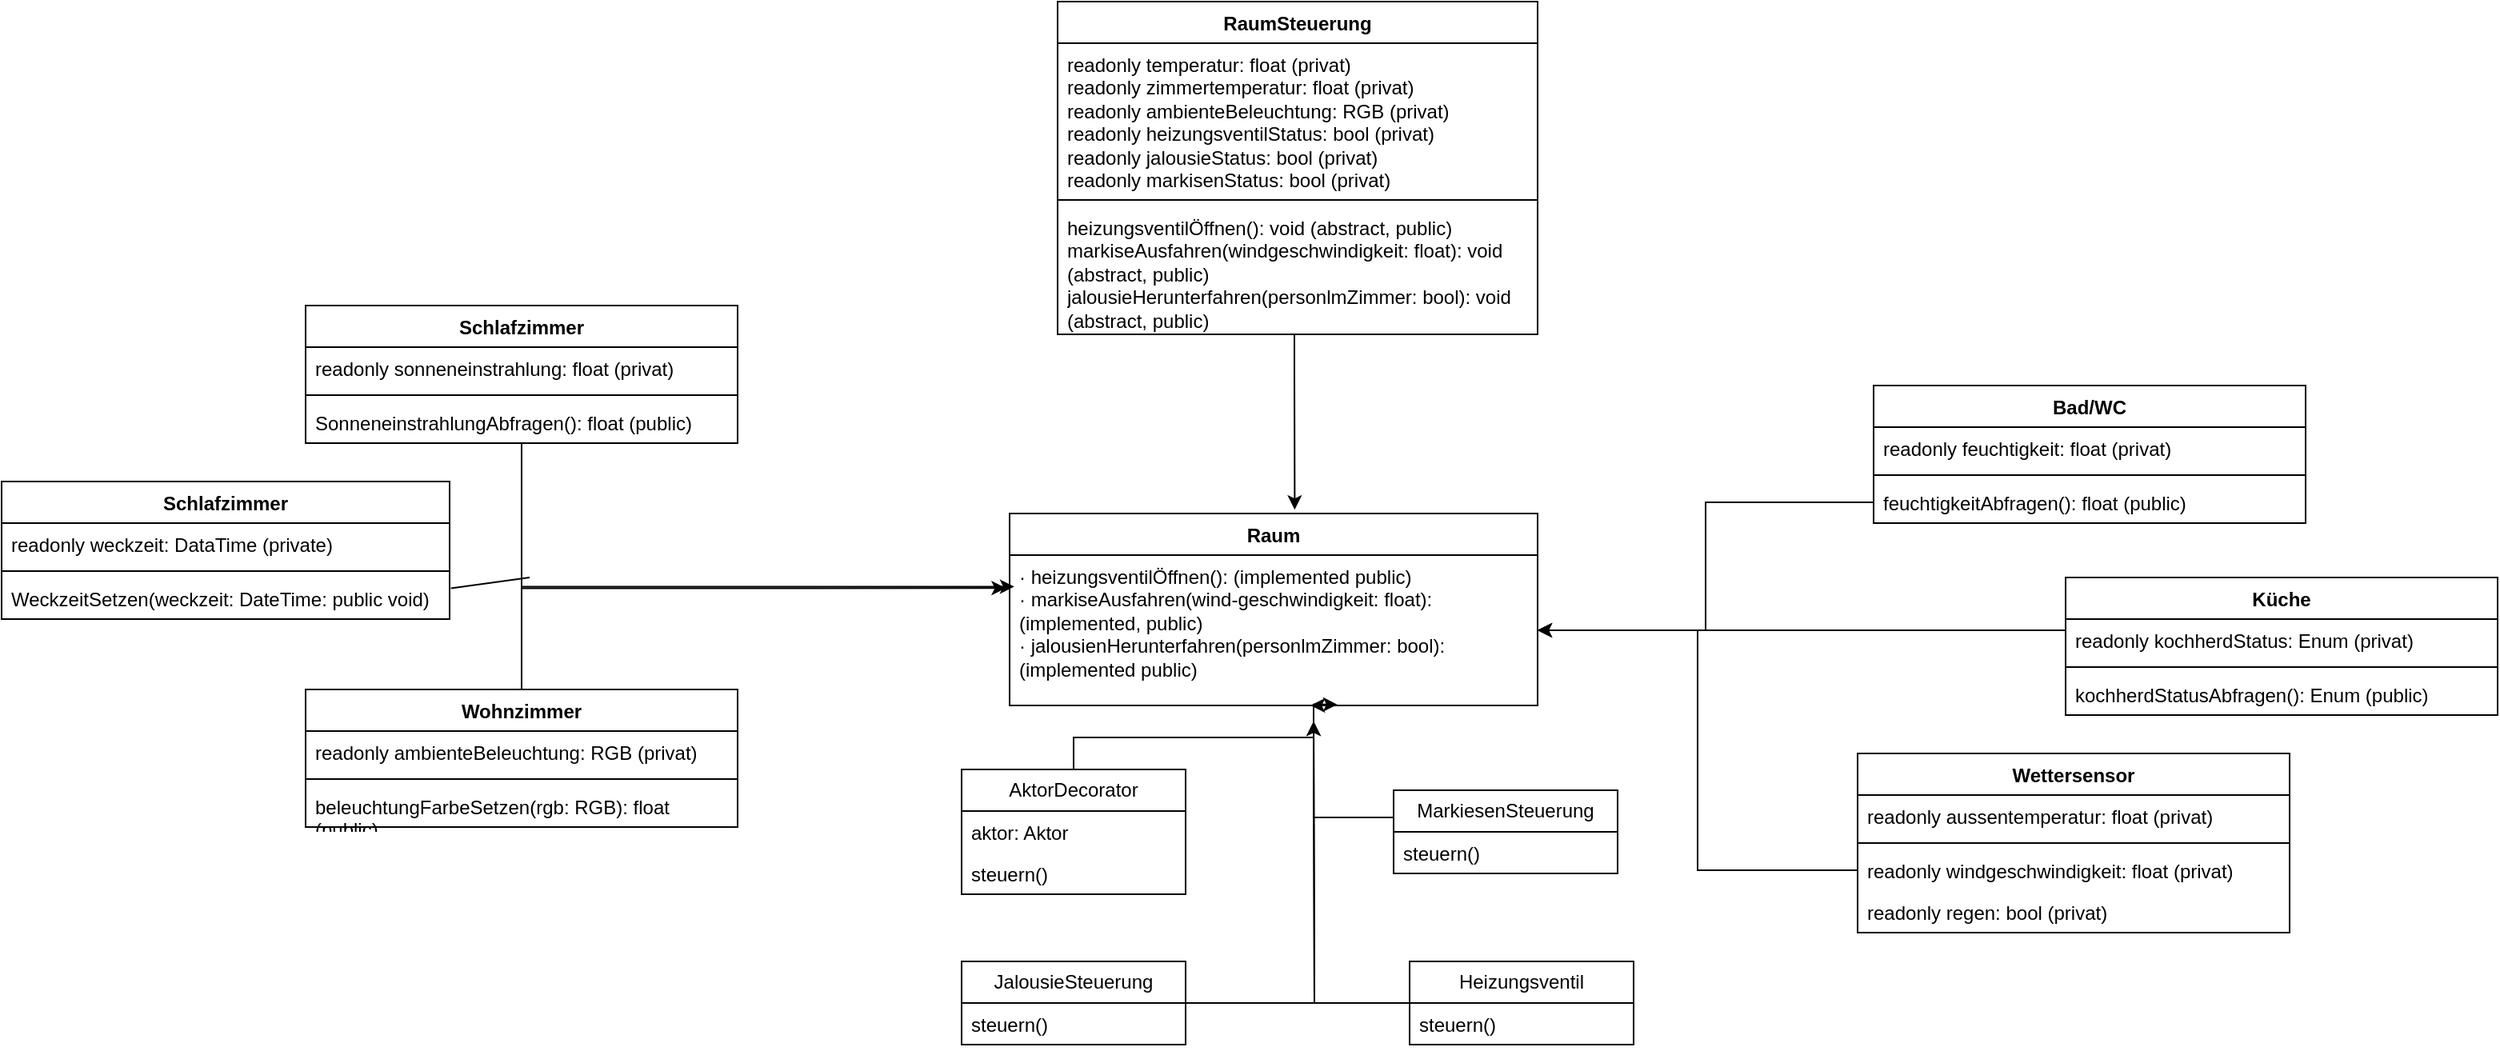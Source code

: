 <mxfile version="23.1.2" type="device">
  <diagram id="C5RBs43oDa-KdzZeNtuy" name="Page-1">
    <mxGraphModel dx="2185" dy="1755" grid="1" gridSize="10" guides="1" tooltips="1" connect="1" arrows="1" fold="1" page="1" pageScale="1" pageWidth="827" pageHeight="1169" math="0" shadow="0">
      <root>
        <mxCell id="WIyWlLk6GJQsqaUBKTNV-0" />
        <mxCell id="WIyWlLk6GJQsqaUBKTNV-1" parent="WIyWlLk6GJQsqaUBKTNV-0" />
        <mxCell id="FzeIEKbIJbKDprb2xNTL-2" value="Raum" style="swimlane;fontStyle=1;align=center;verticalAlign=top;childLayout=stackLayout;horizontal=1;startSize=26;horizontalStack=0;resizeParent=1;resizeParentMax=0;resizeLast=0;collapsible=1;marginBottom=0;whiteSpace=wrap;html=1;" parent="WIyWlLk6GJQsqaUBKTNV-1" vertex="1">
          <mxGeometry x="350" y="200" width="330" height="120" as="geometry" />
        </mxCell>
        <mxCell id="FzeIEKbIJbKDprb2xNTL-3" value="&lt;div&gt;· heizungsventilÖffnen(): (implemented public)&lt;/div&gt;&lt;div&gt;· markiseAusfahren(wind-geschwindigkeit: float): (implemented, public)&lt;/div&gt;&lt;div&gt;· jalousienHerunterfahren(personlmZimmer: bool): (implemented public)&lt;/div&gt;" style="text;strokeColor=none;fillColor=none;align=left;verticalAlign=top;spacingLeft=4;spacingRight=4;overflow=hidden;rotatable=0;points=[[0,0.5],[1,0.5]];portConstraint=eastwest;whiteSpace=wrap;html=1;" parent="FzeIEKbIJbKDprb2xNTL-2" vertex="1">
          <mxGeometry y="26" width="330" height="94" as="geometry" />
        </mxCell>
        <mxCell id="FzeIEKbIJbKDprb2xNTL-6" value="RaumSteuerung" style="swimlane;fontStyle=1;align=center;verticalAlign=top;childLayout=stackLayout;horizontal=1;startSize=26;horizontalStack=0;resizeParent=1;resizeParentMax=0;resizeLast=0;collapsible=1;marginBottom=0;whiteSpace=wrap;html=1;" parent="WIyWlLk6GJQsqaUBKTNV-1" vertex="1">
          <mxGeometry x="380" y="-120" width="300" height="208" as="geometry" />
        </mxCell>
        <mxCell id="FzeIEKbIJbKDprb2xNTL-7" value="&lt;div&gt;readonly temperatur: float (privat)&lt;/div&gt;&lt;div&gt;readonly zimmertemperatur: float (privat)&lt;/div&gt;&lt;div&gt;readonly ambienteBeleuchtung: RGB (privat)&lt;/div&gt;&lt;div&gt;readonly heizungsventilStatus: bool (privat)&lt;/div&gt;&lt;div&gt;readonly jalousieStatus: bool (privat)&lt;/div&gt;&lt;div&gt;readonly markisenStatus: bool (privat)&lt;/div&gt;" style="text;strokeColor=none;fillColor=none;align=left;verticalAlign=top;spacingLeft=4;spacingRight=4;overflow=hidden;rotatable=0;points=[[0,0.5],[1,0.5]];portConstraint=eastwest;whiteSpace=wrap;html=1;" parent="FzeIEKbIJbKDprb2xNTL-6" vertex="1">
          <mxGeometry y="26" width="300" height="94" as="geometry" />
        </mxCell>
        <mxCell id="FzeIEKbIJbKDprb2xNTL-8" value="" style="line;strokeWidth=1;fillColor=none;align=left;verticalAlign=middle;spacingTop=-1;spacingLeft=3;spacingRight=3;rotatable=0;labelPosition=right;points=[];portConstraint=eastwest;strokeColor=inherit;" parent="FzeIEKbIJbKDprb2xNTL-6" vertex="1">
          <mxGeometry y="120" width="300" height="8" as="geometry" />
        </mxCell>
        <mxCell id="FzeIEKbIJbKDprb2xNTL-9" value="&lt;div&gt;heizungsventilÖffnen(): void (abstract, public)&lt;/div&gt;&lt;div&gt;markiseAusfahren(windgeschwindigkeit: float): void (abstract, public)&lt;/div&gt;&lt;div&gt;jalousieHerunterfahren(personlmZimmer: bool): void (abstract, public)&lt;/div&gt;" style="text;strokeColor=none;fillColor=none;align=left;verticalAlign=top;spacingLeft=4;spacingRight=4;overflow=hidden;rotatable=0;points=[[0,0.5],[1,0.5]];portConstraint=eastwest;whiteSpace=wrap;html=1;" parent="FzeIEKbIJbKDprb2xNTL-6" vertex="1">
          <mxGeometry y="128" width="300" height="80" as="geometry" />
        </mxCell>
        <mxCell id="FzeIEKbIJbKDprb2xNTL-17" style="edgeStyle=orthogonalEdgeStyle;rounded=0;orthogonalLoop=1;jettySize=auto;html=1;entryX=0.57;entryY=1;entryDx=0;entryDy=0;entryPerimeter=0;" parent="WIyWlLk6GJQsqaUBKTNV-1" source="FzeIEKbIJbKDprb2xNTL-11" target="FzeIEKbIJbKDprb2xNTL-3" edge="1">
          <mxGeometry relative="1" as="geometry">
            <mxPoint x="580" y="360" as="targetPoint" />
            <Array as="points">
              <mxPoint x="390" y="340" />
              <mxPoint x="540" y="340" />
              <mxPoint x="540" y="320" />
            </Array>
          </mxGeometry>
        </mxCell>
        <mxCell id="FzeIEKbIJbKDprb2xNTL-11" value="AktorDecorator" style="swimlane;fontStyle=0;childLayout=stackLayout;horizontal=1;startSize=26;fillColor=none;horizontalStack=0;resizeParent=1;resizeParentMax=0;resizeLast=0;collapsible=1;marginBottom=0;whiteSpace=wrap;html=1;" parent="WIyWlLk6GJQsqaUBKTNV-1" vertex="1">
          <mxGeometry x="320" y="360" width="140" height="78" as="geometry" />
        </mxCell>
        <mxCell id="FzeIEKbIJbKDprb2xNTL-12" value="aktor: Aktor" style="text;strokeColor=none;fillColor=none;align=left;verticalAlign=top;spacingLeft=4;spacingRight=4;overflow=hidden;rotatable=0;points=[[0,0.5],[1,0.5]];portConstraint=eastwest;whiteSpace=wrap;html=1;" parent="FzeIEKbIJbKDprb2xNTL-11" vertex="1">
          <mxGeometry y="26" width="140" height="26" as="geometry" />
        </mxCell>
        <mxCell id="FzeIEKbIJbKDprb2xNTL-13" value="steuern()" style="text;strokeColor=none;fillColor=none;align=left;verticalAlign=top;spacingLeft=4;spacingRight=4;overflow=hidden;rotatable=0;points=[[0,0.5],[1,0.5]];portConstraint=eastwest;whiteSpace=wrap;html=1;" parent="FzeIEKbIJbKDprb2xNTL-11" vertex="1">
          <mxGeometry y="52" width="140" height="26" as="geometry" />
        </mxCell>
        <mxCell id="FzeIEKbIJbKDprb2xNTL-22" style="edgeStyle=orthogonalEdgeStyle;rounded=0;orthogonalLoop=1;jettySize=auto;html=1;entryX=0.621;entryY=0.994;entryDx=0;entryDy=0;entryPerimeter=0;" parent="WIyWlLk6GJQsqaUBKTNV-1" source="FzeIEKbIJbKDprb2xNTL-18" target="FzeIEKbIJbKDprb2xNTL-3" edge="1">
          <mxGeometry relative="1" as="geometry">
            <mxPoint x="540" y="330" as="targetPoint" />
            <Array as="points">
              <mxPoint x="540" y="390" />
              <mxPoint x="540" y="319" />
            </Array>
          </mxGeometry>
        </mxCell>
        <mxCell id="FzeIEKbIJbKDprb2xNTL-18" value="MarkiesenSteuerung" style="swimlane;fontStyle=0;childLayout=stackLayout;horizontal=1;startSize=26;fillColor=none;horizontalStack=0;resizeParent=1;resizeParentMax=0;resizeLast=0;collapsible=1;marginBottom=0;whiteSpace=wrap;html=1;" parent="WIyWlLk6GJQsqaUBKTNV-1" vertex="1">
          <mxGeometry x="590" y="373" width="140" height="52" as="geometry" />
        </mxCell>
        <mxCell id="FzeIEKbIJbKDprb2xNTL-20" value="steuern()" style="text;strokeColor=none;fillColor=none;align=left;verticalAlign=top;spacingLeft=4;spacingRight=4;overflow=hidden;rotatable=0;points=[[0,0.5],[1,0.5]];portConstraint=eastwest;whiteSpace=wrap;html=1;" parent="FzeIEKbIJbKDprb2xNTL-18" vertex="1">
          <mxGeometry y="26" width="140" height="26" as="geometry" />
        </mxCell>
        <mxCell id="FzeIEKbIJbKDprb2xNTL-25" style="edgeStyle=orthogonalEdgeStyle;rounded=0;orthogonalLoop=1;jettySize=auto;html=1;" parent="WIyWlLk6GJQsqaUBKTNV-1" source="FzeIEKbIJbKDprb2xNTL-23" edge="1">
          <mxGeometry relative="1" as="geometry">
            <mxPoint x="540" y="330" as="targetPoint" />
          </mxGeometry>
        </mxCell>
        <mxCell id="FzeIEKbIJbKDprb2xNTL-23" value="JalousieSteuerung" style="swimlane;fontStyle=0;childLayout=stackLayout;horizontal=1;startSize=26;fillColor=none;horizontalStack=0;resizeParent=1;resizeParentMax=0;resizeLast=0;collapsible=1;marginBottom=0;whiteSpace=wrap;html=1;" parent="WIyWlLk6GJQsqaUBKTNV-1" vertex="1">
          <mxGeometry x="320" y="480" width="140" height="52" as="geometry" />
        </mxCell>
        <mxCell id="FzeIEKbIJbKDprb2xNTL-24" value="steuern()" style="text;strokeColor=none;fillColor=none;align=left;verticalAlign=top;spacingLeft=4;spacingRight=4;overflow=hidden;rotatable=0;points=[[0,0.5],[1,0.5]];portConstraint=eastwest;whiteSpace=wrap;html=1;" parent="FzeIEKbIJbKDprb2xNTL-23" vertex="1">
          <mxGeometry y="26" width="140" height="26" as="geometry" />
        </mxCell>
        <mxCell id="FzeIEKbIJbKDprb2xNTL-29" style="edgeStyle=orthogonalEdgeStyle;rounded=0;orthogonalLoop=1;jettySize=auto;html=1;" parent="WIyWlLk6GJQsqaUBKTNV-1" source="FzeIEKbIJbKDprb2xNTL-26" edge="1">
          <mxGeometry relative="1" as="geometry">
            <mxPoint x="540" y="330" as="targetPoint" />
          </mxGeometry>
        </mxCell>
        <mxCell id="FzeIEKbIJbKDprb2xNTL-26" value="Heizungsventil" style="swimlane;fontStyle=0;childLayout=stackLayout;horizontal=1;startSize=26;fillColor=none;horizontalStack=0;resizeParent=1;resizeParentMax=0;resizeLast=0;collapsible=1;marginBottom=0;whiteSpace=wrap;html=1;" parent="WIyWlLk6GJQsqaUBKTNV-1" vertex="1">
          <mxGeometry x="600" y="480" width="140" height="52" as="geometry" />
        </mxCell>
        <mxCell id="FzeIEKbIJbKDprb2xNTL-27" value="steuern()" style="text;strokeColor=none;fillColor=none;align=left;verticalAlign=top;spacingLeft=4;spacingRight=4;overflow=hidden;rotatable=0;points=[[0,0.5],[1,0.5]];portConstraint=eastwest;whiteSpace=wrap;html=1;" parent="FzeIEKbIJbKDprb2xNTL-26" vertex="1">
          <mxGeometry y="26" width="140" height="26" as="geometry" />
        </mxCell>
        <mxCell id="FzeIEKbIJbKDprb2xNTL-30" value="Schlafzimmer" style="swimlane;fontStyle=1;align=center;verticalAlign=top;childLayout=stackLayout;horizontal=1;startSize=26;horizontalStack=0;resizeParent=1;resizeParentMax=0;resizeLast=0;collapsible=1;marginBottom=0;whiteSpace=wrap;html=1;" parent="WIyWlLk6GJQsqaUBKTNV-1" vertex="1">
          <mxGeometry x="-90" y="70" width="270" height="86" as="geometry" />
        </mxCell>
        <mxCell id="FzeIEKbIJbKDprb2xNTL-31" value="readonly sonneneinstrahlung: float (privat)" style="text;strokeColor=none;fillColor=none;align=left;verticalAlign=top;spacingLeft=4;spacingRight=4;overflow=hidden;rotatable=0;points=[[0,0.5],[1,0.5]];portConstraint=eastwest;whiteSpace=wrap;html=1;" parent="FzeIEKbIJbKDprb2xNTL-30" vertex="1">
          <mxGeometry y="26" width="270" height="26" as="geometry" />
        </mxCell>
        <mxCell id="FzeIEKbIJbKDprb2xNTL-32" value="" style="line;strokeWidth=1;fillColor=none;align=left;verticalAlign=middle;spacingTop=-1;spacingLeft=3;spacingRight=3;rotatable=0;labelPosition=right;points=[];portConstraint=eastwest;strokeColor=inherit;" parent="FzeIEKbIJbKDprb2xNTL-30" vertex="1">
          <mxGeometry y="52" width="270" height="8" as="geometry" />
        </mxCell>
        <mxCell id="FzeIEKbIJbKDprb2xNTL-33" value="SonneneinstrahlungAbfragen(): float (public)" style="text;strokeColor=none;fillColor=none;align=left;verticalAlign=top;spacingLeft=4;spacingRight=4;overflow=hidden;rotatable=0;points=[[0,0.5],[1,0.5]];portConstraint=eastwest;whiteSpace=wrap;html=1;" parent="FzeIEKbIJbKDprb2xNTL-30" vertex="1">
          <mxGeometry y="60" width="270" height="26" as="geometry" />
        </mxCell>
        <mxCell id="FzeIEKbIJbKDprb2xNTL-34" style="edgeStyle=orthogonalEdgeStyle;rounded=0;orthogonalLoop=1;jettySize=auto;html=1;entryX=-0.007;entryY=0.22;entryDx=0;entryDy=0;entryPerimeter=0;" parent="WIyWlLk6GJQsqaUBKTNV-1" source="FzeIEKbIJbKDprb2xNTL-30" target="FzeIEKbIJbKDprb2xNTL-3" edge="1">
          <mxGeometry relative="1" as="geometry" />
        </mxCell>
        <mxCell id="FzeIEKbIJbKDprb2xNTL-35" value="Schlafzimmer" style="swimlane;fontStyle=1;align=center;verticalAlign=top;childLayout=stackLayout;horizontal=1;startSize=26;horizontalStack=0;resizeParent=1;resizeParentMax=0;resizeLast=0;collapsible=1;marginBottom=0;whiteSpace=wrap;html=1;" parent="WIyWlLk6GJQsqaUBKTNV-1" vertex="1">
          <mxGeometry x="-280" y="180" width="280" height="86" as="geometry" />
        </mxCell>
        <mxCell id="FzeIEKbIJbKDprb2xNTL-36" value="readonly weckzeit: DataTime (private)" style="text;strokeColor=none;fillColor=none;align=left;verticalAlign=top;spacingLeft=4;spacingRight=4;overflow=hidden;rotatable=0;points=[[0,0.5],[1,0.5]];portConstraint=eastwest;whiteSpace=wrap;html=1;" parent="FzeIEKbIJbKDprb2xNTL-35" vertex="1">
          <mxGeometry y="26" width="280" height="26" as="geometry" />
        </mxCell>
        <mxCell id="FzeIEKbIJbKDprb2xNTL-37" value="" style="line;strokeWidth=1;fillColor=none;align=left;verticalAlign=middle;spacingTop=-1;spacingLeft=3;spacingRight=3;rotatable=0;labelPosition=right;points=[];portConstraint=eastwest;strokeColor=inherit;" parent="FzeIEKbIJbKDprb2xNTL-35" vertex="1">
          <mxGeometry y="52" width="280" height="8" as="geometry" />
        </mxCell>
        <mxCell id="FzeIEKbIJbKDprb2xNTL-38" value="WeckzeitSetzen(weckzeit: DateTime: public void)" style="text;strokeColor=none;fillColor=none;align=left;verticalAlign=top;spacingLeft=4;spacingRight=4;overflow=hidden;rotatable=0;points=[[0,0.5],[1,0.5]];portConstraint=eastwest;whiteSpace=wrap;html=1;" parent="FzeIEKbIJbKDprb2xNTL-35" vertex="1">
          <mxGeometry y="60" width="280" height="26" as="geometry" />
        </mxCell>
        <mxCell id="FzeIEKbIJbKDprb2xNTL-40" value="" style="endArrow=none;html=1;rounded=0;exitX=1.003;exitY=0.26;exitDx=0;exitDy=0;exitPerimeter=0;" parent="WIyWlLk6GJQsqaUBKTNV-1" source="FzeIEKbIJbKDprb2xNTL-38" edge="1">
          <mxGeometry width="50" height="50" relative="1" as="geometry">
            <mxPoint x="-30" y="190" as="sourcePoint" />
            <mxPoint x="50" y="240" as="targetPoint" />
          </mxGeometry>
        </mxCell>
        <mxCell id="FzeIEKbIJbKDprb2xNTL-41" value="Wohnzimmer" style="swimlane;fontStyle=1;align=center;verticalAlign=top;childLayout=stackLayout;horizontal=1;startSize=26;horizontalStack=0;resizeParent=1;resizeParentMax=0;resizeLast=0;collapsible=1;marginBottom=0;whiteSpace=wrap;html=1;" parent="WIyWlLk6GJQsqaUBKTNV-1" vertex="1">
          <mxGeometry x="-90" y="310" width="270" height="86" as="geometry" />
        </mxCell>
        <mxCell id="FzeIEKbIJbKDprb2xNTL-42" value="readonly ambienteBeleuchtung: RGB (privat)" style="text;strokeColor=none;fillColor=none;align=left;verticalAlign=top;spacingLeft=4;spacingRight=4;overflow=hidden;rotatable=0;points=[[0,0.5],[1,0.5]];portConstraint=eastwest;whiteSpace=wrap;html=1;" parent="FzeIEKbIJbKDprb2xNTL-41" vertex="1">
          <mxGeometry y="26" width="270" height="26" as="geometry" />
        </mxCell>
        <mxCell id="FzeIEKbIJbKDprb2xNTL-43" value="" style="line;strokeWidth=1;fillColor=none;align=left;verticalAlign=middle;spacingTop=-1;spacingLeft=3;spacingRight=3;rotatable=0;labelPosition=right;points=[];portConstraint=eastwest;strokeColor=inherit;" parent="FzeIEKbIJbKDprb2xNTL-41" vertex="1">
          <mxGeometry y="52" width="270" height="8" as="geometry" />
        </mxCell>
        <mxCell id="FzeIEKbIJbKDprb2xNTL-44" value="beleuchtungFarbeSetzen(rgb: RGB): float (public)" style="text;strokeColor=none;fillColor=none;align=left;verticalAlign=top;spacingLeft=4;spacingRight=4;overflow=hidden;rotatable=0;points=[[0,0.5],[1,0.5]];portConstraint=eastwest;whiteSpace=wrap;html=1;" parent="FzeIEKbIJbKDprb2xNTL-41" vertex="1">
          <mxGeometry y="60" width="270" height="26" as="geometry" />
        </mxCell>
        <mxCell id="FzeIEKbIJbKDprb2xNTL-45" style="edgeStyle=orthogonalEdgeStyle;rounded=0;orthogonalLoop=1;jettySize=auto;html=1;entryX=0.009;entryY=0.21;entryDx=0;entryDy=0;entryPerimeter=0;" parent="WIyWlLk6GJQsqaUBKTNV-1" source="FzeIEKbIJbKDprb2xNTL-41" target="FzeIEKbIJbKDprb2xNTL-3" edge="1">
          <mxGeometry relative="1" as="geometry">
            <Array as="points">
              <mxPoint x="45" y="246" />
            </Array>
          </mxGeometry>
        </mxCell>
        <mxCell id="FzeIEKbIJbKDprb2xNTL-46" value="Bad/WC" style="swimlane;fontStyle=1;align=center;verticalAlign=top;childLayout=stackLayout;horizontal=1;startSize=26;horizontalStack=0;resizeParent=1;resizeParentMax=0;resizeLast=0;collapsible=1;marginBottom=0;whiteSpace=wrap;html=1;" parent="WIyWlLk6GJQsqaUBKTNV-1" vertex="1">
          <mxGeometry x="890" y="120" width="270" height="86" as="geometry" />
        </mxCell>
        <mxCell id="FzeIEKbIJbKDprb2xNTL-47" value="readonly feuchtigkeit: float (privat)" style="text;strokeColor=none;fillColor=none;align=left;verticalAlign=top;spacingLeft=4;spacingRight=4;overflow=hidden;rotatable=0;points=[[0,0.5],[1,0.5]];portConstraint=eastwest;whiteSpace=wrap;html=1;" parent="FzeIEKbIJbKDprb2xNTL-46" vertex="1">
          <mxGeometry y="26" width="270" height="26" as="geometry" />
        </mxCell>
        <mxCell id="FzeIEKbIJbKDprb2xNTL-48" value="" style="line;strokeWidth=1;fillColor=none;align=left;verticalAlign=middle;spacingTop=-1;spacingLeft=3;spacingRight=3;rotatable=0;labelPosition=right;points=[];portConstraint=eastwest;strokeColor=inherit;" parent="FzeIEKbIJbKDprb2xNTL-46" vertex="1">
          <mxGeometry y="52" width="270" height="8" as="geometry" />
        </mxCell>
        <mxCell id="FzeIEKbIJbKDprb2xNTL-49" value="feuchtigkeitAbfragen(): float (public)" style="text;strokeColor=none;fillColor=none;align=left;verticalAlign=top;spacingLeft=4;spacingRight=4;overflow=hidden;rotatable=0;points=[[0,0.5],[1,0.5]];portConstraint=eastwest;whiteSpace=wrap;html=1;" parent="FzeIEKbIJbKDprb2xNTL-46" vertex="1">
          <mxGeometry y="60" width="270" height="26" as="geometry" />
        </mxCell>
        <mxCell id="FzeIEKbIJbKDprb2xNTL-50" value="Küche" style="swimlane;fontStyle=1;align=center;verticalAlign=top;childLayout=stackLayout;horizontal=1;startSize=26;horizontalStack=0;resizeParent=1;resizeParentMax=0;resizeLast=0;collapsible=1;marginBottom=0;whiteSpace=wrap;html=1;" parent="WIyWlLk6GJQsqaUBKTNV-1" vertex="1">
          <mxGeometry x="1010" y="240" width="270" height="86" as="geometry" />
        </mxCell>
        <mxCell id="FzeIEKbIJbKDprb2xNTL-51" value="readonly kochherdStatus: Enum (privat)" style="text;strokeColor=none;fillColor=none;align=left;verticalAlign=top;spacingLeft=4;spacingRight=4;overflow=hidden;rotatable=0;points=[[0,0.5],[1,0.5]];portConstraint=eastwest;whiteSpace=wrap;html=1;" parent="FzeIEKbIJbKDprb2xNTL-50" vertex="1">
          <mxGeometry y="26" width="270" height="26" as="geometry" />
        </mxCell>
        <mxCell id="FzeIEKbIJbKDprb2xNTL-52" value="" style="line;strokeWidth=1;fillColor=none;align=left;verticalAlign=middle;spacingTop=-1;spacingLeft=3;spacingRight=3;rotatable=0;labelPosition=right;points=[];portConstraint=eastwest;strokeColor=inherit;" parent="FzeIEKbIJbKDprb2xNTL-50" vertex="1">
          <mxGeometry y="52" width="270" height="8" as="geometry" />
        </mxCell>
        <mxCell id="FzeIEKbIJbKDprb2xNTL-53" value="kochherdStatusAbfragen(): Enum (public)" style="text;strokeColor=none;fillColor=none;align=left;verticalAlign=top;spacingLeft=4;spacingRight=4;overflow=hidden;rotatable=0;points=[[0,0.5],[1,0.5]];portConstraint=eastwest;whiteSpace=wrap;html=1;" parent="FzeIEKbIJbKDprb2xNTL-50" vertex="1">
          <mxGeometry y="60" width="270" height="26" as="geometry" />
        </mxCell>
        <mxCell id="FzeIEKbIJbKDprb2xNTL-54" value="Wettersensor" style="swimlane;fontStyle=1;align=center;verticalAlign=top;childLayout=stackLayout;horizontal=1;startSize=26;horizontalStack=0;resizeParent=1;resizeParentMax=0;resizeLast=0;collapsible=1;marginBottom=0;whiteSpace=wrap;html=1;" parent="WIyWlLk6GJQsqaUBKTNV-1" vertex="1">
          <mxGeometry x="880" y="350" width="270" height="112" as="geometry" />
        </mxCell>
        <mxCell id="FzeIEKbIJbKDprb2xNTL-55" value="readonly aussentemperatur: float (privat)" style="text;strokeColor=none;fillColor=none;align=left;verticalAlign=top;spacingLeft=4;spacingRight=4;overflow=hidden;rotatable=0;points=[[0,0.5],[1,0.5]];portConstraint=eastwest;whiteSpace=wrap;html=1;" parent="FzeIEKbIJbKDprb2xNTL-54" vertex="1">
          <mxGeometry y="26" width="270" height="26" as="geometry" />
        </mxCell>
        <mxCell id="FzeIEKbIJbKDprb2xNTL-56" value="" style="line;strokeWidth=1;fillColor=none;align=left;verticalAlign=middle;spacingTop=-1;spacingLeft=3;spacingRight=3;rotatable=0;labelPosition=right;points=[];portConstraint=eastwest;strokeColor=inherit;" parent="FzeIEKbIJbKDprb2xNTL-54" vertex="1">
          <mxGeometry y="52" width="270" height="8" as="geometry" />
        </mxCell>
        <mxCell id="FzeIEKbIJbKDprb2xNTL-61" value="readonly windgeschwindigkeit: float (privat)" style="text;strokeColor=none;fillColor=none;align=left;verticalAlign=top;spacingLeft=4;spacingRight=4;overflow=hidden;rotatable=0;points=[[0,0.5],[1,0.5]];portConstraint=eastwest;whiteSpace=wrap;html=1;" parent="FzeIEKbIJbKDprb2xNTL-54" vertex="1">
          <mxGeometry y="60" width="270" height="26" as="geometry" />
        </mxCell>
        <mxCell id="FzeIEKbIJbKDprb2xNTL-57" value="readonly regen: bool (privat)" style="text;strokeColor=none;fillColor=none;align=left;verticalAlign=top;spacingLeft=4;spacingRight=4;overflow=hidden;rotatable=0;points=[[0,0.5],[1,0.5]];portConstraint=eastwest;whiteSpace=wrap;html=1;" parent="FzeIEKbIJbKDprb2xNTL-54" vertex="1">
          <mxGeometry y="86" width="270" height="26" as="geometry" />
        </mxCell>
        <mxCell id="FzeIEKbIJbKDprb2xNTL-62" style="edgeStyle=orthogonalEdgeStyle;rounded=0;orthogonalLoop=1;jettySize=auto;html=1;entryX=0.54;entryY=-0.02;entryDx=0;entryDy=0;entryPerimeter=0;" parent="WIyWlLk6GJQsqaUBKTNV-1" source="FzeIEKbIJbKDprb2xNTL-9" target="FzeIEKbIJbKDprb2xNTL-2" edge="1">
          <mxGeometry relative="1" as="geometry">
            <Array as="points">
              <mxPoint x="528" y="110" />
              <mxPoint x="528" y="110" />
            </Array>
          </mxGeometry>
        </mxCell>
        <mxCell id="FzeIEKbIJbKDprb2xNTL-63" style="edgeStyle=orthogonalEdgeStyle;rounded=0;orthogonalLoop=1;jettySize=auto;html=1;entryX=1;entryY=0.5;entryDx=0;entryDy=0;" parent="WIyWlLk6GJQsqaUBKTNV-1" source="FzeIEKbIJbKDprb2xNTL-51" target="FzeIEKbIJbKDprb2xNTL-3" edge="1">
          <mxGeometry relative="1" as="geometry">
            <Array as="points">
              <mxPoint x="920" y="273" />
              <mxPoint x="920" y="273" />
            </Array>
          </mxGeometry>
        </mxCell>
        <mxCell id="FzeIEKbIJbKDprb2xNTL-64" style="edgeStyle=orthogonalEdgeStyle;rounded=0;orthogonalLoop=1;jettySize=auto;html=1;entryX=1;entryY=0.5;entryDx=0;entryDy=0;" parent="WIyWlLk6GJQsqaUBKTNV-1" source="FzeIEKbIJbKDprb2xNTL-61" target="FzeIEKbIJbKDprb2xNTL-3" edge="1">
          <mxGeometry relative="1" as="geometry" />
        </mxCell>
        <mxCell id="FzeIEKbIJbKDprb2xNTL-65" style="edgeStyle=orthogonalEdgeStyle;rounded=0;orthogonalLoop=1;jettySize=auto;html=1;entryX=1;entryY=0.5;entryDx=0;entryDy=0;" parent="WIyWlLk6GJQsqaUBKTNV-1" source="FzeIEKbIJbKDprb2xNTL-49" target="FzeIEKbIJbKDprb2xNTL-3" edge="1">
          <mxGeometry relative="1" as="geometry" />
        </mxCell>
      </root>
    </mxGraphModel>
  </diagram>
</mxfile>
